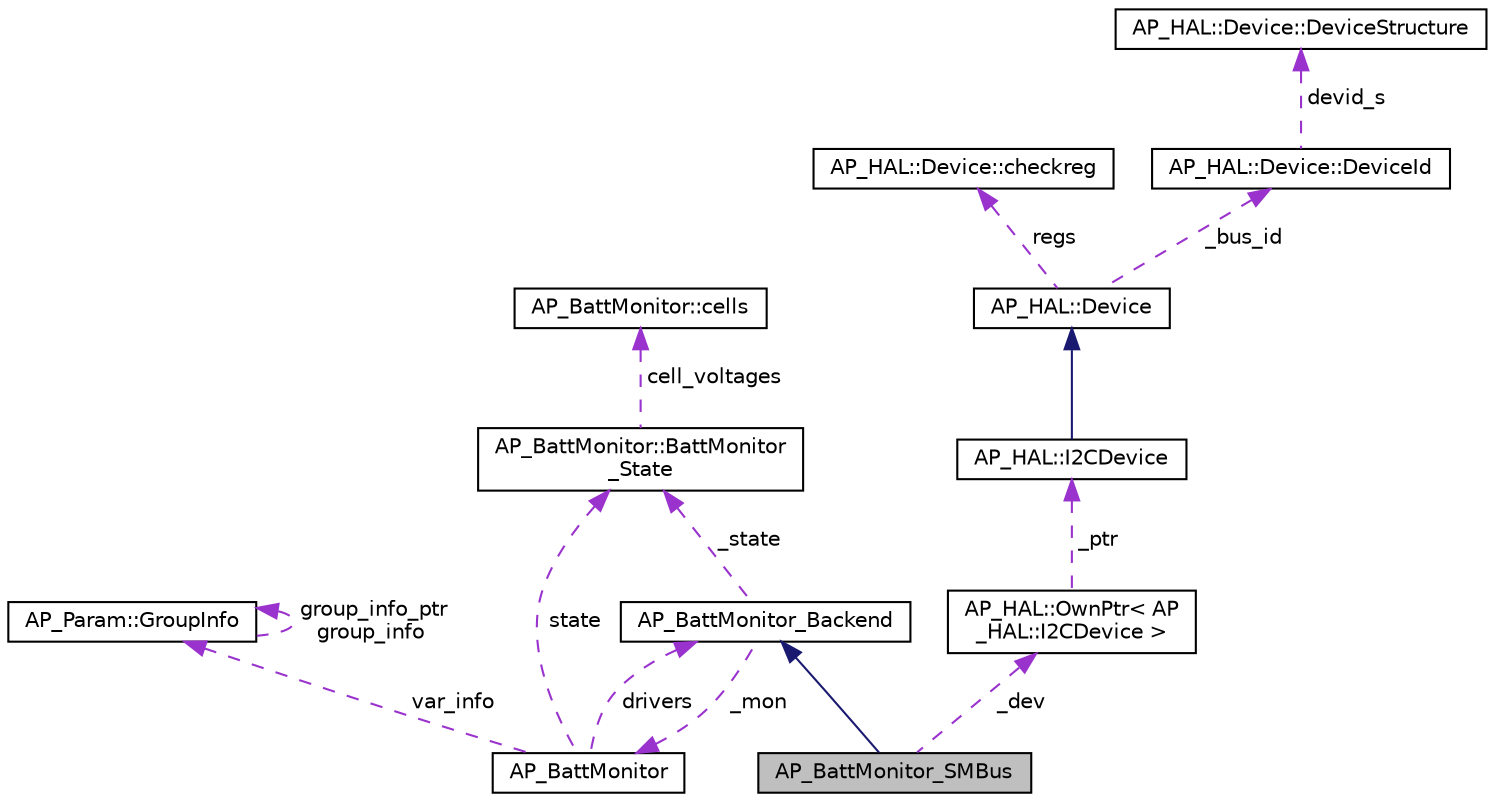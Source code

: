 digraph "AP_BattMonitor_SMBus"
{
 // INTERACTIVE_SVG=YES
  edge [fontname="Helvetica",fontsize="10",labelfontname="Helvetica",labelfontsize="10"];
  node [fontname="Helvetica",fontsize="10",shape=record];
  Node1 [label="AP_BattMonitor_SMBus",height=0.2,width=0.4,color="black", fillcolor="grey75", style="filled", fontcolor="black"];
  Node2 -> Node1 [dir="back",color="midnightblue",fontsize="10",style="solid",fontname="Helvetica"];
  Node2 [label="AP_BattMonitor_Backend",height=0.2,width=0.4,color="black", fillcolor="white", style="filled",URL="$classAP__BattMonitor__Backend.html"];
  Node3 -> Node2 [dir="back",color="darkorchid3",fontsize="10",style="dashed",label=" _mon" ,fontname="Helvetica"];
  Node3 [label="AP_BattMonitor",height=0.2,width=0.4,color="black", fillcolor="white", style="filled",URL="$classAP__BattMonitor.html"];
  Node4 -> Node3 [dir="back",color="darkorchid3",fontsize="10",style="dashed",label=" var_info" ,fontname="Helvetica"];
  Node4 [label="AP_Param::GroupInfo",height=0.2,width=0.4,color="black", fillcolor="white", style="filled",URL="$structAP__Param_1_1GroupInfo.html"];
  Node4 -> Node4 [dir="back",color="darkorchid3",fontsize="10",style="dashed",label=" group_info_ptr\ngroup_info" ,fontname="Helvetica"];
  Node5 -> Node3 [dir="back",color="darkorchid3",fontsize="10",style="dashed",label=" state" ,fontname="Helvetica"];
  Node5 [label="AP_BattMonitor::BattMonitor\l_State",height=0.2,width=0.4,color="black", fillcolor="white", style="filled",URL="$structAP__BattMonitor_1_1BattMonitor__State.html"];
  Node6 -> Node5 [dir="back",color="darkorchid3",fontsize="10",style="dashed",label=" cell_voltages" ,fontname="Helvetica"];
  Node6 [label="AP_BattMonitor::cells",height=0.2,width=0.4,color="black", fillcolor="white", style="filled",URL="$structAP__BattMonitor_1_1cells.html"];
  Node2 -> Node3 [dir="back",color="darkorchid3",fontsize="10",style="dashed",label=" drivers" ,fontname="Helvetica"];
  Node5 -> Node2 [dir="back",color="darkorchid3",fontsize="10",style="dashed",label=" _state" ,fontname="Helvetica"];
  Node7 -> Node1 [dir="back",color="darkorchid3",fontsize="10",style="dashed",label=" _dev" ,fontname="Helvetica"];
  Node7 [label="AP_HAL::OwnPtr\< AP\l_HAL::I2CDevice \>",height=0.2,width=0.4,color="black", fillcolor="white", style="filled",URL="$classAP__HAL_1_1OwnPtr.html"];
  Node8 -> Node7 [dir="back",color="darkorchid3",fontsize="10",style="dashed",label=" _ptr" ,fontname="Helvetica"];
  Node8 [label="AP_HAL::I2CDevice",height=0.2,width=0.4,color="black", fillcolor="white", style="filled",URL="$classAP__HAL_1_1I2CDevice.html"];
  Node9 -> Node8 [dir="back",color="midnightblue",fontsize="10",style="solid",fontname="Helvetica"];
  Node9 [label="AP_HAL::Device",height=0.2,width=0.4,color="black", fillcolor="white", style="filled",URL="$classAP__HAL_1_1Device.html"];
  Node10 -> Node9 [dir="back",color="darkorchid3",fontsize="10",style="dashed",label=" regs" ,fontname="Helvetica"];
  Node10 [label="AP_HAL::Device::checkreg",height=0.2,width=0.4,color="black", fillcolor="white", style="filled",URL="$structAP__HAL_1_1Device_1_1checkreg.html"];
  Node11 -> Node9 [dir="back",color="darkorchid3",fontsize="10",style="dashed",label=" _bus_id" ,fontname="Helvetica"];
  Node11 [label="AP_HAL::Device::DeviceId",height=0.2,width=0.4,color="black", fillcolor="white", style="filled",URL="$unionAP__HAL_1_1Device_1_1DeviceId.html"];
  Node12 -> Node11 [dir="back",color="darkorchid3",fontsize="10",style="dashed",label=" devid_s" ,fontname="Helvetica"];
  Node12 [label="AP_HAL::Device::DeviceStructure",height=0.2,width=0.4,color="black", fillcolor="white", style="filled",URL="$structAP__HAL_1_1Device_1_1DeviceStructure.html"];
}
